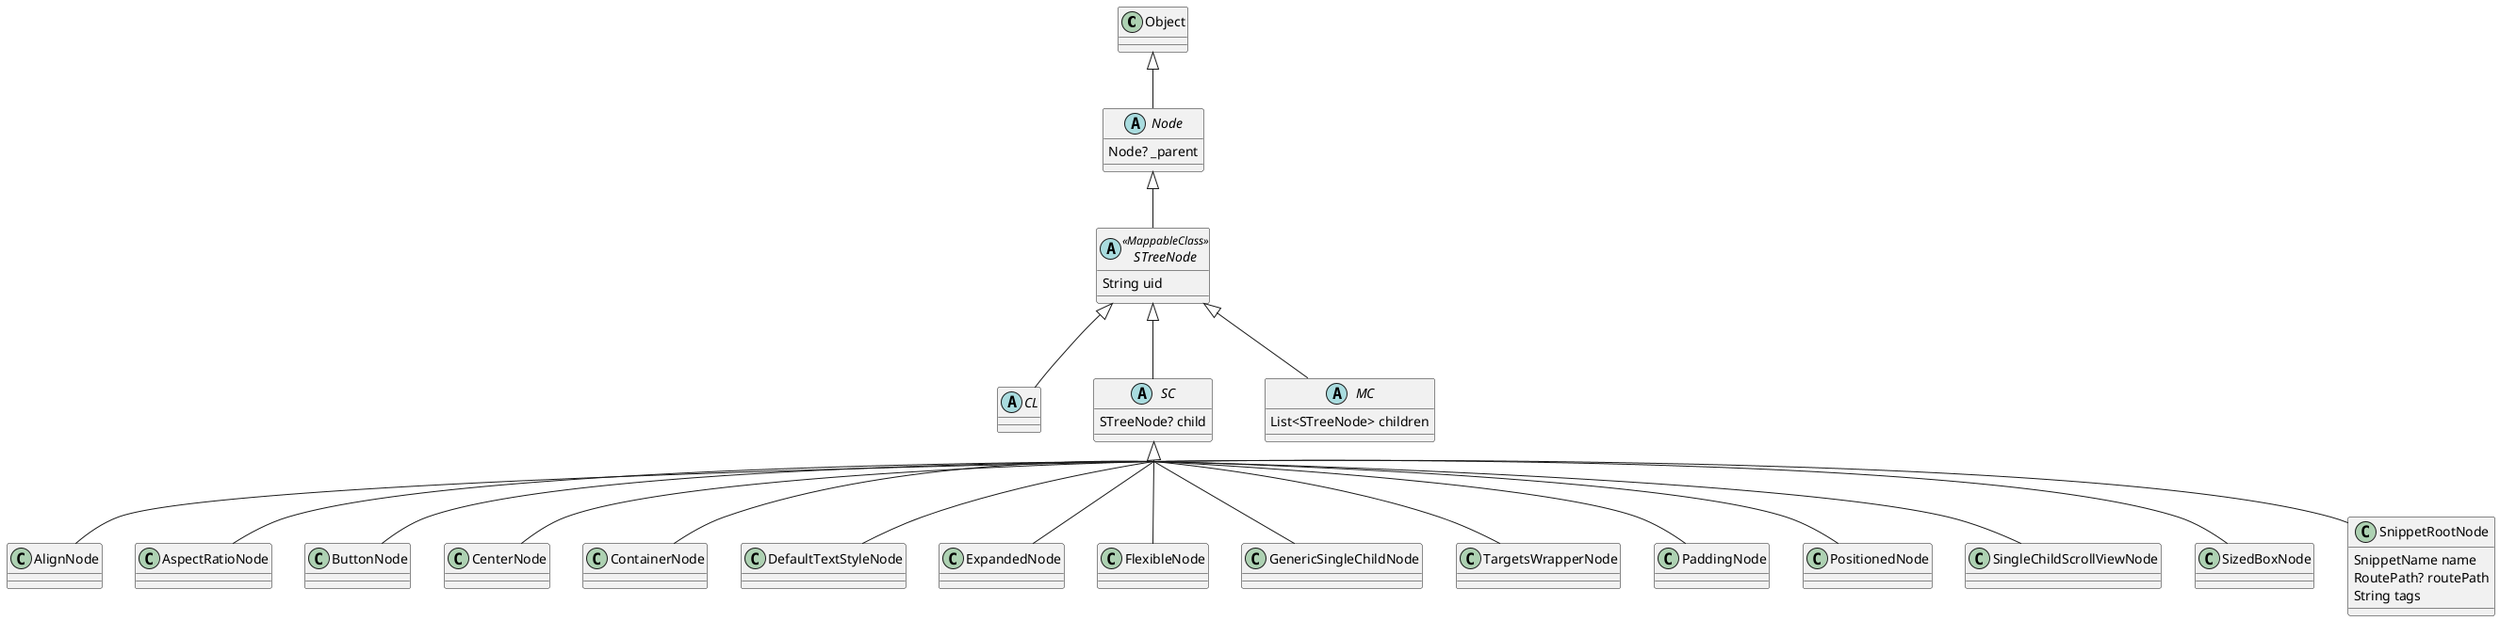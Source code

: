 
@startuml
'https://plantuml.com/class-diagram


class Object

abstract class Node extends Object {
    Node? _parent
}

abstract class STreeNode <<MappableClass>> extends Node {
    String uid
}

skinparam groupInheritance 17
abstract class CL extends STreeNode {}

skinparam groupInheritance 15
abstract class SC extends STreeNode {
   STreeNode? child
}

skinparam groupInheritance 13
abstract class MC extends STreeNode {
   List<STreeNode> children
}

'interface List
'interface Collection

'class AlgCNode extends CL
'class AssetImageNode extends CL
'class ChipNode extends CL
'class FileNode extends CL
'class FirebaseStorageImageNode extends CL
'class FSImageNode extends CL
'class GapNode extends CL
'class GoogleDriveIFrameNode extends CL
'class IFrameNode extends CL
'class MarkdownNode extends CL
'class PlaceholderNode extends CL
'class PollOptionNode extends CL
'class RichTextNode extends CL
'class StepNode extends CL
'class TextNode extends CL
'class UMLImageNode extends CL
'class YTNode extends CL

class AlignNode extends SC
class AspectRatioNode extends SC
class ButtonNode extends SC
class CenterNode extends SC
class ContainerNode extends SC
class DefaultTextStyleNode extends SC
class ExpandedNode extends SC
class FlexibleNode extends SC
class GenericSingleChildNode extends SC
class TargetsWrapperNode extends SC
class PaddingNode extends SC
class PositionedNode extends SC
class SingleChildScrollViewNode extends SC
class SizedBoxNode extends SC
class SnippetRootNode extends SC {
  SnippetName name
  RoutePath? routePath
  String tags
}

'class CarouselNode extends MC
'class DirectoryNode extends MC
'class FlexNode extends MC
'class GenericMultiChildNode extends MC
'class MenuBarNode extends MC
'class PollNode extends MC
'class SplitViewNode extends MC
'class StackNode extends MC
'class StepperNode extends MC
'class SubmenuButtonNode extends MC
'class TabBarNode extends MC
'class TabBarViewNode extends MC
'class WrapNode extends MC
'
'enum TimeUnit {
'DAYS
'HOURS
'MINUTES
'}

@enduml